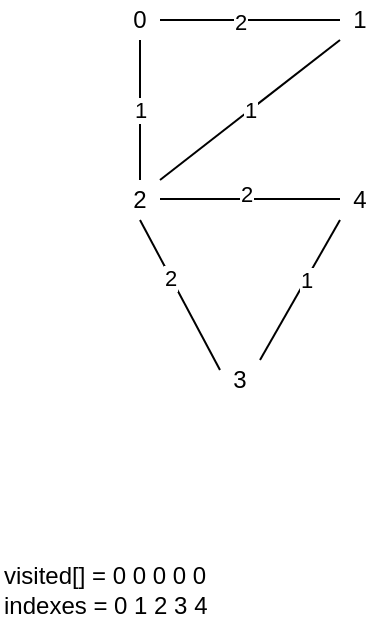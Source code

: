 <mxfile version="26.0.5">
  <diagram name="Page-1" id="CJQ6sfPypMVAllBDloAo">
    <mxGraphModel dx="672" dy="571" grid="1" gridSize="10" guides="1" tooltips="1" connect="1" arrows="1" fold="1" page="1" pageScale="1" pageWidth="827" pageHeight="1169" math="0" shadow="0">
      <root>
        <mxCell id="0" />
        <mxCell id="1" parent="0" />
        <mxCell id="41nXD2r65MnrfmXOHo10-2" value="0" style="text;html=1;align=center;verticalAlign=middle;whiteSpace=wrap;rounded=0;" vertex="1" parent="1">
          <mxGeometry x="160" y="160" width="20" height="20" as="geometry" />
        </mxCell>
        <mxCell id="41nXD2r65MnrfmXOHo10-3" value="1" style="text;html=1;align=center;verticalAlign=middle;whiteSpace=wrap;rounded=0;" vertex="1" parent="1">
          <mxGeometry x="270" y="160" width="20" height="20" as="geometry" />
        </mxCell>
        <mxCell id="41nXD2r65MnrfmXOHo10-4" value="2" style="text;html=1;align=center;verticalAlign=middle;whiteSpace=wrap;rounded=0;" vertex="1" parent="1">
          <mxGeometry x="160" y="250" width="20" height="20" as="geometry" />
        </mxCell>
        <mxCell id="41nXD2r65MnrfmXOHo10-5" value="4" style="text;html=1;align=center;verticalAlign=middle;whiteSpace=wrap;rounded=0;" vertex="1" parent="1">
          <mxGeometry x="270" y="250" width="20" height="20" as="geometry" />
        </mxCell>
        <mxCell id="41nXD2r65MnrfmXOHo10-6" value="3" style="text;html=1;align=center;verticalAlign=middle;whiteSpace=wrap;rounded=0;" vertex="1" parent="1">
          <mxGeometry x="210" y="340" width="20" height="20" as="geometry" />
        </mxCell>
        <mxCell id="41nXD2r65MnrfmXOHo10-7" value="" style="endArrow=none;html=1;rounded=0;entryX=0;entryY=0.5;entryDx=0;entryDy=0;exitX=1;exitY=0.5;exitDx=0;exitDy=0;" edge="1" parent="1" source="41nXD2r65MnrfmXOHo10-2" target="41nXD2r65MnrfmXOHo10-3">
          <mxGeometry width="50" height="50" relative="1" as="geometry">
            <mxPoint x="180" y="180" as="sourcePoint" />
            <mxPoint x="230" y="130" as="targetPoint" />
          </mxGeometry>
        </mxCell>
        <mxCell id="41nXD2r65MnrfmXOHo10-13" value="2" style="edgeLabel;html=1;align=center;verticalAlign=middle;resizable=0;points=[];" vertex="1" connectable="0" parent="41nXD2r65MnrfmXOHo10-7">
          <mxGeometry x="-0.111" y="-1" relative="1" as="geometry">
            <mxPoint as="offset" />
          </mxGeometry>
        </mxCell>
        <mxCell id="41nXD2r65MnrfmXOHo10-8" value="" style="endArrow=none;html=1;rounded=0;entryX=0;entryY=0.5;entryDx=0;entryDy=0;exitX=1;exitY=0.5;exitDx=0;exitDy=0;" edge="1" parent="1">
          <mxGeometry width="50" height="50" relative="1" as="geometry">
            <mxPoint x="180" y="259.5" as="sourcePoint" />
            <mxPoint x="270" y="259.5" as="targetPoint" />
          </mxGeometry>
        </mxCell>
        <mxCell id="41nXD2r65MnrfmXOHo10-14" value="2" style="edgeLabel;html=1;align=center;verticalAlign=middle;resizable=0;points=[];" vertex="1" connectable="0" parent="41nXD2r65MnrfmXOHo10-8">
          <mxGeometry x="-0.044" y="4" relative="1" as="geometry">
            <mxPoint y="1" as="offset" />
          </mxGeometry>
        </mxCell>
        <mxCell id="41nXD2r65MnrfmXOHo10-9" value="1" style="endArrow=none;html=1;rounded=0;entryX=0.5;entryY=1;entryDx=0;entryDy=0;exitX=0.5;exitY=0;exitDx=0;exitDy=0;" edge="1" parent="1" source="41nXD2r65MnrfmXOHo10-4" target="41nXD2r65MnrfmXOHo10-2">
          <mxGeometry width="50" height="50" relative="1" as="geometry">
            <mxPoint x="110" y="230" as="sourcePoint" />
            <mxPoint x="160" y="180" as="targetPoint" />
          </mxGeometry>
        </mxCell>
        <mxCell id="41nXD2r65MnrfmXOHo10-10" value="1" style="endArrow=none;html=1;rounded=0;exitX=1;exitY=0;exitDx=0;exitDy=0;" edge="1" parent="1" source="41nXD2r65MnrfmXOHo10-4">
          <mxGeometry width="50" height="50" relative="1" as="geometry">
            <mxPoint x="220" y="230" as="sourcePoint" />
            <mxPoint x="270" y="180" as="targetPoint" />
          </mxGeometry>
        </mxCell>
        <mxCell id="41nXD2r65MnrfmXOHo10-11" value="" style="endArrow=none;html=1;rounded=0;exitX=0;exitY=0.25;exitDx=0;exitDy=0;entryX=0.5;entryY=1;entryDx=0;entryDy=0;" edge="1" parent="1" source="41nXD2r65MnrfmXOHo10-6" target="41nXD2r65MnrfmXOHo10-4">
          <mxGeometry width="50" height="50" relative="1" as="geometry">
            <mxPoint x="110" y="330" as="sourcePoint" />
            <mxPoint x="160" y="280" as="targetPoint" />
          </mxGeometry>
        </mxCell>
        <mxCell id="41nXD2r65MnrfmXOHo10-15" value="2" style="edgeLabel;html=1;align=center;verticalAlign=middle;resizable=0;points=[];" vertex="1" connectable="0" parent="41nXD2r65MnrfmXOHo10-11">
          <mxGeometry x="0.232" relative="1" as="geometry">
            <mxPoint x="-1" as="offset" />
          </mxGeometry>
        </mxCell>
        <mxCell id="41nXD2r65MnrfmXOHo10-12" value="" style="endArrow=none;html=1;rounded=0;entryX=0;entryY=1;entryDx=0;entryDy=0;" edge="1" parent="1" target="41nXD2r65MnrfmXOHo10-5">
          <mxGeometry width="50" height="50" relative="1" as="geometry">
            <mxPoint x="230" y="340" as="sourcePoint" />
            <mxPoint x="280" y="290" as="targetPoint" />
          </mxGeometry>
        </mxCell>
        <mxCell id="41nXD2r65MnrfmXOHo10-16" value="1" style="edgeLabel;html=1;align=center;verticalAlign=middle;resizable=0;points=[];" vertex="1" connectable="0" parent="41nXD2r65MnrfmXOHo10-12">
          <mxGeometry x="0.145" relative="1" as="geometry">
            <mxPoint as="offset" />
          </mxGeometry>
        </mxCell>
        <mxCell id="41nXD2r65MnrfmXOHo10-17" value="visited[] = 0 0 0 0 0&lt;div&gt;indexes = 0 1 2 3 4&lt;/div&gt;" style="text;html=1;align=left;verticalAlign=middle;whiteSpace=wrap;rounded=0;" vertex="1" parent="1">
          <mxGeometry x="100" y="430" width="150" height="50" as="geometry" />
        </mxCell>
      </root>
    </mxGraphModel>
  </diagram>
</mxfile>
